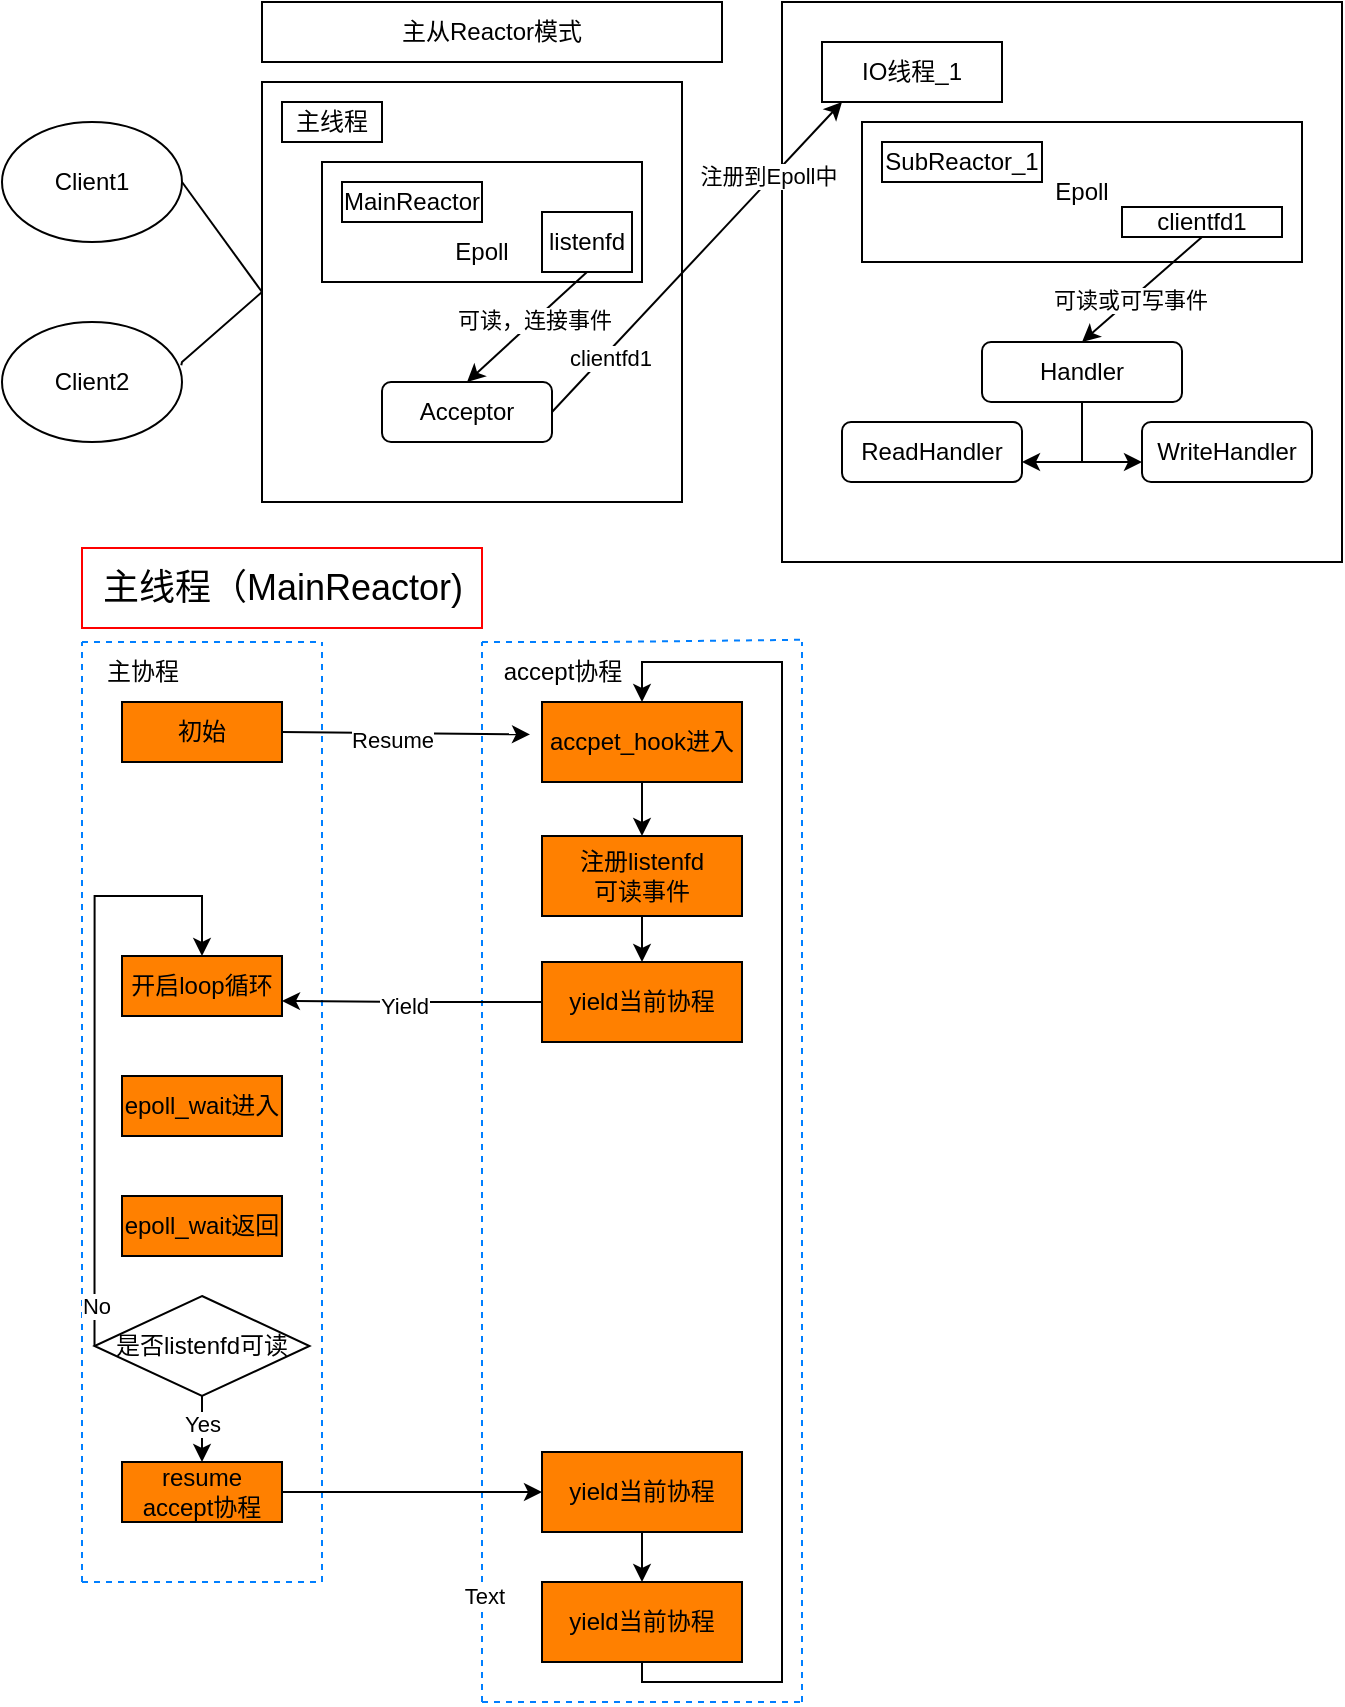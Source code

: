 <mxfile version="21.7.5" type="github">
  <diagram name="Page-1" id="74e2e168-ea6b-b213-b513-2b3c1d86103e">
    <mxGraphModel dx="624" dy="1433" grid="1" gridSize="10" guides="1" tooltips="1" connect="1" arrows="1" fold="1" page="1" pageScale="1" pageWidth="1100" pageHeight="850" background="none" math="0" shadow="0">
      <root>
        <mxCell id="0" />
        <mxCell id="1" parent="0" />
        <mxCell id="3p74Ai3e4aje1u9l1uDw-1" value="Client1" style="ellipse;whiteSpace=wrap;html=1;" parent="1" vertex="1">
          <mxGeometry x="40" y="20" width="90" height="60" as="geometry" />
        </mxCell>
        <mxCell id="3p74Ai3e4aje1u9l1uDw-2" value="Client2" style="ellipse;whiteSpace=wrap;html=1;" parent="1" vertex="1">
          <mxGeometry x="40" y="120" width="90" height="60" as="geometry" />
        </mxCell>
        <mxCell id="3p74Ai3e4aje1u9l1uDw-3" value="" style="whiteSpace=wrap;html=1;aspect=fixed;" parent="1" vertex="1">
          <mxGeometry x="170" width="210" height="210" as="geometry" />
        </mxCell>
        <mxCell id="3p74Ai3e4aje1u9l1uDw-7" value="" style="endArrow=none;html=1;rounded=0;entryX=1;entryY=0.5;entryDx=0;entryDy=0;exitX=0;exitY=0.5;exitDx=0;exitDy=0;" parent="1" source="3p74Ai3e4aje1u9l1uDw-3" target="3p74Ai3e4aje1u9l1uDw-1" edge="1">
          <mxGeometry width="50" height="50" relative="1" as="geometry">
            <mxPoint x="200" y="240" as="sourcePoint" />
            <mxPoint x="250" y="190" as="targetPoint" />
          </mxGeometry>
        </mxCell>
        <mxCell id="3p74Ai3e4aje1u9l1uDw-9" value="" style="endArrow=none;html=1;rounded=0;entryX=0;entryY=0.5;entryDx=0;entryDy=0;exitX=0.996;exitY=0.36;exitDx=0;exitDy=0;exitPerimeter=0;" parent="1" source="3p74Ai3e4aje1u9l1uDw-2" target="3p74Ai3e4aje1u9l1uDw-3" edge="1">
          <mxGeometry width="50" height="50" relative="1" as="geometry">
            <mxPoint x="200" y="240" as="sourcePoint" />
            <mxPoint x="250" y="190" as="targetPoint" />
            <Array as="points">
              <mxPoint x="130" y="140" />
            </Array>
          </mxGeometry>
        </mxCell>
        <mxCell id="3p74Ai3e4aje1u9l1uDw-10" value="主线程" style="rounded=0;whiteSpace=wrap;html=1;" parent="1" vertex="1">
          <mxGeometry x="180" y="10" width="50" height="20" as="geometry" />
        </mxCell>
        <mxCell id="3p74Ai3e4aje1u9l1uDw-14" value="&lt;br&gt;&lt;br&gt;Epoll" style="rounded=0;whiteSpace=wrap;html=1;" parent="1" vertex="1">
          <mxGeometry x="200" y="40" width="160" height="60" as="geometry" />
        </mxCell>
        <mxCell id="3p74Ai3e4aje1u9l1uDw-15" value="MainReactor" style="rounded=0;whiteSpace=wrap;html=1;" parent="1" vertex="1">
          <mxGeometry x="210" y="50" width="70" height="20" as="geometry" />
        </mxCell>
        <mxCell id="3p74Ai3e4aje1u9l1uDw-16" value="listenfd" style="rounded=0;whiteSpace=wrap;html=1;direction=south;" parent="1" vertex="1">
          <mxGeometry x="310" y="65" width="45" height="30" as="geometry" />
        </mxCell>
        <mxCell id="3p74Ai3e4aje1u9l1uDw-17" value="Acceptor" style="rounded=1;whiteSpace=wrap;html=1;" parent="1" vertex="1">
          <mxGeometry x="230" y="150" width="85" height="30" as="geometry" />
        </mxCell>
        <mxCell id="3p74Ai3e4aje1u9l1uDw-18" value="" style="endArrow=classic;html=1;rounded=0;exitX=1;exitY=0.5;exitDx=0;exitDy=0;entryX=0.5;entryY=0;entryDx=0;entryDy=0;" parent="1" source="3p74Ai3e4aje1u9l1uDw-16" target="3p74Ai3e4aje1u9l1uDw-17" edge="1">
          <mxGeometry width="50" height="50" relative="1" as="geometry">
            <mxPoint x="200" y="60" as="sourcePoint" />
            <mxPoint x="250" y="10" as="targetPoint" />
          </mxGeometry>
        </mxCell>
        <mxCell id="3p74Ai3e4aje1u9l1uDw-19" value="可读，连接事件" style="edgeLabel;html=1;align=center;verticalAlign=middle;resizable=0;points=[];" parent="3p74Ai3e4aje1u9l1uDw-18" vertex="1" connectable="0">
          <mxGeometry x="-0.11" y="-1" relative="1" as="geometry">
            <mxPoint as="offset" />
          </mxGeometry>
        </mxCell>
        <mxCell id="3p74Ai3e4aje1u9l1uDw-20" value="" style="whiteSpace=wrap;html=1;aspect=fixed;" parent="1" vertex="1">
          <mxGeometry x="430" y="-40" width="280" height="280" as="geometry" />
        </mxCell>
        <mxCell id="3p74Ai3e4aje1u9l1uDw-21" value="IO线程_1" style="rounded=0;whiteSpace=wrap;html=1;" parent="1" vertex="1">
          <mxGeometry x="450" y="-20" width="90" height="30" as="geometry" />
        </mxCell>
        <mxCell id="3p74Ai3e4aje1u9l1uDw-22" value="Epoll" style="rounded=0;whiteSpace=wrap;html=1;" parent="1" vertex="1">
          <mxGeometry x="470" y="20" width="220" height="70" as="geometry" />
        </mxCell>
        <mxCell id="3p74Ai3e4aje1u9l1uDw-24" value="SubReactor_1" style="rounded=0;whiteSpace=wrap;html=1;" parent="1" vertex="1">
          <mxGeometry x="480" y="30" width="80" height="20" as="geometry" />
        </mxCell>
        <mxCell id="3p74Ai3e4aje1u9l1uDw-25" value="clientfd1" style="rounded=0;whiteSpace=wrap;html=1;" parent="1" vertex="1">
          <mxGeometry x="600" y="62.5" width="80" height="15" as="geometry" />
        </mxCell>
        <mxCell id="3p74Ai3e4aje1u9l1uDw-28" value="" style="endArrow=classic;html=1;rounded=0;exitX=1;exitY=0.5;exitDx=0;exitDy=0;" parent="1" source="3p74Ai3e4aje1u9l1uDw-17" edge="1">
          <mxGeometry width="50" height="50" relative="1" as="geometry">
            <mxPoint x="410" y="60" as="sourcePoint" />
            <mxPoint x="460" y="10" as="targetPoint" />
          </mxGeometry>
        </mxCell>
        <mxCell id="3p74Ai3e4aje1u9l1uDw-30" value="注册到Epoll中" style="edgeLabel;html=1;align=center;verticalAlign=middle;resizable=0;points=[];" parent="3p74Ai3e4aje1u9l1uDw-28" vertex="1" connectable="0">
          <mxGeometry x="0.503" y="2" relative="1" as="geometry">
            <mxPoint as="offset" />
          </mxGeometry>
        </mxCell>
        <mxCell id="3p74Ai3e4aje1u9l1uDw-32" value="clientfd1" style="edgeLabel;html=1;align=center;verticalAlign=middle;resizable=0;points=[];" parent="3p74Ai3e4aje1u9l1uDw-28" vertex="1" connectable="0">
          <mxGeometry x="-0.618" y="-2" relative="1" as="geometry">
            <mxPoint y="1" as="offset" />
          </mxGeometry>
        </mxCell>
        <mxCell id="3p74Ai3e4aje1u9l1uDw-34" value="ReadHandler" style="rounded=1;whiteSpace=wrap;html=1;" parent="1" vertex="1">
          <mxGeometry x="460" y="170" width="90" height="30" as="geometry" />
        </mxCell>
        <mxCell id="3p74Ai3e4aje1u9l1uDw-35" value="Handler" style="rounded=1;whiteSpace=wrap;html=1;" parent="1" vertex="1">
          <mxGeometry x="530" y="130" width="100" height="30" as="geometry" />
        </mxCell>
        <mxCell id="3p74Ai3e4aje1u9l1uDw-36" value="WriteHandler" style="rounded=1;whiteSpace=wrap;html=1;" parent="1" vertex="1">
          <mxGeometry x="610" y="170" width="85" height="30" as="geometry" />
        </mxCell>
        <mxCell id="3p74Ai3e4aje1u9l1uDw-37" value="" style="endArrow=none;html=1;rounded=0;" parent="1" edge="1">
          <mxGeometry width="50" height="50" relative="1" as="geometry">
            <mxPoint x="580" y="190" as="sourcePoint" />
            <mxPoint x="580" y="190" as="targetPoint" />
            <Array as="points">
              <mxPoint x="580" y="160" />
            </Array>
          </mxGeometry>
        </mxCell>
        <mxCell id="3p74Ai3e4aje1u9l1uDw-39" value="" style="endArrow=classic;html=1;rounded=0;" parent="1" edge="1">
          <mxGeometry width="50" height="50" relative="1" as="geometry">
            <mxPoint x="580" y="190" as="sourcePoint" />
            <mxPoint x="610" y="190" as="targetPoint" />
          </mxGeometry>
        </mxCell>
        <mxCell id="3p74Ai3e4aje1u9l1uDw-43" value="" style="endArrow=classic;html=1;rounded=0;" parent="1" edge="1">
          <mxGeometry width="50" height="50" relative="1" as="geometry">
            <mxPoint x="580" y="190" as="sourcePoint" />
            <mxPoint x="550" y="190" as="targetPoint" />
            <Array as="points">
              <mxPoint x="570" y="190" />
            </Array>
          </mxGeometry>
        </mxCell>
        <mxCell id="3p74Ai3e4aje1u9l1uDw-48" value="" style="endArrow=classic;html=1;rounded=0;exitX=0.5;exitY=1;exitDx=0;exitDy=0;entryX=0.5;entryY=0;entryDx=0;entryDy=0;" parent="1" source="3p74Ai3e4aje1u9l1uDw-25" target="3p74Ai3e4aje1u9l1uDw-35" edge="1">
          <mxGeometry width="50" height="50" relative="1" as="geometry">
            <mxPoint x="550" y="240" as="sourcePoint" />
            <mxPoint x="600" y="190" as="targetPoint" />
          </mxGeometry>
        </mxCell>
        <mxCell id="3p74Ai3e4aje1u9l1uDw-49" value="可读或可写事件" style="edgeLabel;html=1;align=center;verticalAlign=middle;resizable=0;points=[];" parent="3p74Ai3e4aje1u9l1uDw-48" vertex="1" connectable="0">
          <mxGeometry x="0.207" relative="1" as="geometry">
            <mxPoint as="offset" />
          </mxGeometry>
        </mxCell>
        <mxCell id="3p74Ai3e4aje1u9l1uDw-50" value="主从Reactor模式" style="rounded=0;whiteSpace=wrap;html=1;" parent="1" vertex="1">
          <mxGeometry x="170" y="-40" width="230" height="30" as="geometry" />
        </mxCell>
        <mxCell id="hV0E72UmeSZ-ktSTm6pV-4" value="" style="endArrow=none;dashed=1;html=1;rounded=0;strokeColor=#007FFF;" edge="1" parent="1">
          <mxGeometry width="50" height="50" relative="1" as="geometry">
            <mxPoint x="80" y="750" as="sourcePoint" />
            <mxPoint x="80" y="280" as="targetPoint" />
          </mxGeometry>
        </mxCell>
        <mxCell id="hV0E72UmeSZ-ktSTm6pV-5" value="" style="endArrow=none;dashed=1;html=1;rounded=0;strokeColor=#007FFF;" edge="1" parent="1">
          <mxGeometry width="50" height="50" relative="1" as="geometry">
            <mxPoint x="80" y="750" as="sourcePoint" />
            <mxPoint x="200" y="750" as="targetPoint" />
          </mxGeometry>
        </mxCell>
        <mxCell id="hV0E72UmeSZ-ktSTm6pV-6" value="" style="endArrow=none;dashed=1;html=1;rounded=0;fillColor=#00FFFF;strokeColor=#007FFF;" edge="1" parent="1">
          <mxGeometry width="50" height="50" relative="1" as="geometry">
            <mxPoint x="200" y="750" as="sourcePoint" />
            <mxPoint x="200" y="280" as="targetPoint" />
          </mxGeometry>
        </mxCell>
        <mxCell id="hV0E72UmeSZ-ktSTm6pV-7" value="" style="endArrow=none;dashed=1;html=1;rounded=0;strokeColor=#007FFF;" edge="1" parent="1">
          <mxGeometry width="50" height="50" relative="1" as="geometry">
            <mxPoint x="80" y="280" as="sourcePoint" />
            <mxPoint x="200" y="280" as="targetPoint" />
            <Array as="points">
              <mxPoint x="140" y="280" />
            </Array>
          </mxGeometry>
        </mxCell>
        <mxCell id="hV0E72UmeSZ-ktSTm6pV-16" value="" style="endArrow=none;dashed=1;html=1;rounded=0;strokeColor=#007FFF;" edge="1" parent="1">
          <mxGeometry width="50" height="50" relative="1" as="geometry">
            <mxPoint x="280" y="810" as="sourcePoint" />
            <mxPoint x="280" y="280" as="targetPoint" />
          </mxGeometry>
        </mxCell>
        <mxCell id="hV0E72UmeSZ-ktSTm6pV-62" value="Text" style="edgeLabel;html=1;align=center;verticalAlign=middle;resizable=0;points=[];" vertex="1" connectable="0" parent="hV0E72UmeSZ-ktSTm6pV-16">
          <mxGeometry x="-0.799" y="-1" relative="1" as="geometry">
            <mxPoint as="offset" />
          </mxGeometry>
        </mxCell>
        <mxCell id="hV0E72UmeSZ-ktSTm6pV-18" value="" style="endArrow=none;dashed=1;html=1;rounded=0;fillColor=#00FFFF;strokeColor=#007FFF;" edge="1" parent="1">
          <mxGeometry width="50" height="50" relative="1" as="geometry">
            <mxPoint x="440" y="810" as="sourcePoint" />
            <mxPoint x="440" y="280" as="targetPoint" />
          </mxGeometry>
        </mxCell>
        <mxCell id="hV0E72UmeSZ-ktSTm6pV-19" value="" style="endArrow=none;dashed=1;html=1;rounded=0;strokeColor=#007FFF;entryX=0.039;entryY=0.996;entryDx=0;entryDy=0;entryPerimeter=0;" edge="1" parent="1">
          <mxGeometry width="50" height="50" relative="1" as="geometry">
            <mxPoint x="280" y="280" as="sourcePoint" />
            <mxPoint x="440.92" y="278.88" as="targetPoint" />
            <Array as="points">
              <mxPoint x="340" y="280" />
            </Array>
          </mxGeometry>
        </mxCell>
        <mxCell id="hV0E72UmeSZ-ktSTm6pV-22" value="" style="endArrow=none;dashed=1;html=1;rounded=0;strokeColor=#007FFF;" edge="1" parent="1">
          <mxGeometry width="50" height="50" relative="1" as="geometry">
            <mxPoint x="280" y="810" as="sourcePoint" />
            <mxPoint x="440" y="810" as="targetPoint" />
          </mxGeometry>
        </mxCell>
        <mxCell id="hV0E72UmeSZ-ktSTm6pV-26" value="主协程" style="text;html=1;align=center;verticalAlign=middle;resizable=0;points=[];autosize=1;strokeColor=none;fillColor=none;" vertex="1" parent="1">
          <mxGeometry x="80" y="280" width="60" height="30" as="geometry" />
        </mxCell>
        <mxCell id="hV0E72UmeSZ-ktSTm6pV-28" value="初始" style="rounded=0;whiteSpace=wrap;html=1;fillColor=#FF8000;" vertex="1" parent="1">
          <mxGeometry x="100" y="310" width="80" height="30" as="geometry" />
        </mxCell>
        <mxCell id="hV0E72UmeSZ-ktSTm6pV-32" value="" style="endArrow=classic;html=1;rounded=0;exitX=1;exitY=0.5;exitDx=0;exitDy=0;entryX=-0.06;entryY=0.405;entryDx=0;entryDy=0;entryPerimeter=0;" edge="1" parent="1" source="hV0E72UmeSZ-ktSTm6pV-28" target="hV0E72UmeSZ-ktSTm6pV-35">
          <mxGeometry width="50" height="50" relative="1" as="geometry">
            <mxPoint x="300" y="430" as="sourcePoint" />
            <mxPoint x="320" y="325" as="targetPoint" />
          </mxGeometry>
        </mxCell>
        <mxCell id="hV0E72UmeSZ-ktSTm6pV-46" value="Resume" style="edgeLabel;html=1;align=center;verticalAlign=middle;resizable=0;points=[];strokeColor=#FF0000;" vertex="1" connectable="0" parent="hV0E72UmeSZ-ktSTm6pV-32">
          <mxGeometry x="-0.116" y="-3" relative="1" as="geometry">
            <mxPoint as="offset" />
          </mxGeometry>
        </mxCell>
        <mxCell id="hV0E72UmeSZ-ktSTm6pV-43" style="edgeStyle=orthogonalEdgeStyle;rounded=0;orthogonalLoop=1;jettySize=auto;html=1;exitX=0.5;exitY=1;exitDx=0;exitDy=0;entryX=0.5;entryY=0;entryDx=0;entryDy=0;" edge="1" parent="1" source="hV0E72UmeSZ-ktSTm6pV-35" target="hV0E72UmeSZ-ktSTm6pV-42">
          <mxGeometry relative="1" as="geometry" />
        </mxCell>
        <mxCell id="hV0E72UmeSZ-ktSTm6pV-35" value="accpet_hook进入" style="whiteSpace=wrap;html=1;fillColor=#FF8000;" vertex="1" parent="1">
          <mxGeometry x="310" y="310" width="100" height="40" as="geometry" />
        </mxCell>
        <mxCell id="hV0E72UmeSZ-ktSTm6pV-37" value="accept协程" style="text;html=1;align=center;verticalAlign=middle;resizable=0;points=[];autosize=1;strokeColor=none;fillColor=none;" vertex="1" parent="1">
          <mxGeometry x="280" y="280" width="80" height="30" as="geometry" />
        </mxCell>
        <mxCell id="hV0E72UmeSZ-ktSTm6pV-45" style="edgeStyle=orthogonalEdgeStyle;rounded=0;orthogonalLoop=1;jettySize=auto;html=1;exitX=0.5;exitY=1;exitDx=0;exitDy=0;entryX=0.5;entryY=0;entryDx=0;entryDy=0;" edge="1" parent="1" source="hV0E72UmeSZ-ktSTm6pV-42" target="hV0E72UmeSZ-ktSTm6pV-44">
          <mxGeometry relative="1" as="geometry" />
        </mxCell>
        <mxCell id="hV0E72UmeSZ-ktSTm6pV-42" value="注册listenfd&lt;br&gt;可读事件" style="whiteSpace=wrap;html=1;fillColor=#FF8000;" vertex="1" parent="1">
          <mxGeometry x="310" y="377" width="100" height="40" as="geometry" />
        </mxCell>
        <mxCell id="hV0E72UmeSZ-ktSTm6pV-57" style="edgeStyle=orthogonalEdgeStyle;rounded=0;orthogonalLoop=1;jettySize=auto;html=1;entryX=1;entryY=0.75;entryDx=0;entryDy=0;" edge="1" parent="1" source="hV0E72UmeSZ-ktSTm6pV-44" target="hV0E72UmeSZ-ktSTm6pV-48">
          <mxGeometry relative="1" as="geometry" />
        </mxCell>
        <mxCell id="hV0E72UmeSZ-ktSTm6pV-58" value="Yield" style="edgeLabel;html=1;align=center;verticalAlign=middle;resizable=0;points=[];" vertex="1" connectable="0" parent="hV0E72UmeSZ-ktSTm6pV-57">
          <mxGeometry x="0.081" y="2" relative="1" as="geometry">
            <mxPoint x="1" as="offset" />
          </mxGeometry>
        </mxCell>
        <mxCell id="hV0E72UmeSZ-ktSTm6pV-44" value="yield当前协程" style="whiteSpace=wrap;html=1;fillColor=#FF8000;" vertex="1" parent="1">
          <mxGeometry x="310" y="440" width="100" height="40" as="geometry" />
        </mxCell>
        <mxCell id="hV0E72UmeSZ-ktSTm6pV-48" value="开启loop循环" style="rounded=0;whiteSpace=wrap;html=1;fillColor=#FF8000;" vertex="1" parent="1">
          <mxGeometry x="100" y="437" width="80" height="30" as="geometry" />
        </mxCell>
        <mxCell id="hV0E72UmeSZ-ktSTm6pV-49" value="epoll_wait进入" style="rounded=0;whiteSpace=wrap;html=1;fillColor=#FF8000;" vertex="1" parent="1">
          <mxGeometry x="100" y="497" width="80" height="30" as="geometry" />
        </mxCell>
        <mxCell id="hV0E72UmeSZ-ktSTm6pV-50" value="epoll_wait返回" style="rounded=0;whiteSpace=wrap;html=1;fillColor=#FF8000;" vertex="1" parent="1">
          <mxGeometry x="100" y="557" width="80" height="30" as="geometry" />
        </mxCell>
        <mxCell id="hV0E72UmeSZ-ktSTm6pV-55" style="edgeStyle=orthogonalEdgeStyle;rounded=0;orthogonalLoop=1;jettySize=auto;html=1;exitX=0;exitY=0.5;exitDx=0;exitDy=0;entryX=0.5;entryY=0;entryDx=0;entryDy=0;" edge="1" parent="1" source="hV0E72UmeSZ-ktSTm6pV-52" target="hV0E72UmeSZ-ktSTm6pV-48">
          <mxGeometry relative="1" as="geometry">
            <mxPoint x="38.1" y="589" as="sourcePoint" />
            <mxPoint x="91.85" y="394" as="targetPoint" />
            <Array as="points">
              <mxPoint x="86" y="407" />
              <mxPoint x="140" y="407" />
            </Array>
          </mxGeometry>
        </mxCell>
        <mxCell id="hV0E72UmeSZ-ktSTm6pV-59" value="No" style="edgeLabel;html=1;align=center;verticalAlign=middle;resizable=0;points=[];" vertex="1" connectable="0" parent="hV0E72UmeSZ-ktSTm6pV-55">
          <mxGeometry x="-0.869" relative="1" as="geometry">
            <mxPoint as="offset" />
          </mxGeometry>
        </mxCell>
        <mxCell id="hV0E72UmeSZ-ktSTm6pV-60" style="edgeStyle=orthogonalEdgeStyle;rounded=0;orthogonalLoop=1;jettySize=auto;html=1;exitX=0.5;exitY=1;exitDx=0;exitDy=0;entryX=0.5;entryY=0;entryDx=0;entryDy=0;" edge="1" parent="1" source="hV0E72UmeSZ-ktSTm6pV-52" target="hV0E72UmeSZ-ktSTm6pV-54">
          <mxGeometry relative="1" as="geometry" />
        </mxCell>
        <mxCell id="hV0E72UmeSZ-ktSTm6pV-61" value="Yes" style="edgeLabel;html=1;align=center;verticalAlign=middle;resizable=0;points=[];" vertex="1" connectable="0" parent="hV0E72UmeSZ-ktSTm6pV-60">
          <mxGeometry x="-0.147" relative="1" as="geometry">
            <mxPoint as="offset" />
          </mxGeometry>
        </mxCell>
        <mxCell id="hV0E72UmeSZ-ktSTm6pV-52" value="是否listenfd可读" style="rhombus;whiteSpace=wrap;html=1;" vertex="1" parent="1">
          <mxGeometry x="86.25" y="607" width="107.5" height="50" as="geometry" />
        </mxCell>
        <mxCell id="hV0E72UmeSZ-ktSTm6pV-65" style="edgeStyle=orthogonalEdgeStyle;rounded=0;orthogonalLoop=1;jettySize=auto;html=1;exitX=1;exitY=0.5;exitDx=0;exitDy=0;entryX=0;entryY=0.5;entryDx=0;entryDy=0;" edge="1" parent="1" source="hV0E72UmeSZ-ktSTm6pV-54" target="hV0E72UmeSZ-ktSTm6pV-63">
          <mxGeometry relative="1" as="geometry">
            <mxPoint x="300" y="705" as="targetPoint" />
          </mxGeometry>
        </mxCell>
        <mxCell id="hV0E72UmeSZ-ktSTm6pV-54" value="resume&lt;br&gt;accept协程" style="rounded=0;whiteSpace=wrap;html=1;fillColor=#FF8000;" vertex="1" parent="1">
          <mxGeometry x="100" y="690" width="80" height="30" as="geometry" />
        </mxCell>
        <mxCell id="hV0E72UmeSZ-ktSTm6pV-69" style="edgeStyle=orthogonalEdgeStyle;rounded=0;orthogonalLoop=1;jettySize=auto;html=1;exitX=0.5;exitY=1;exitDx=0;exitDy=0;entryX=0.5;entryY=0;entryDx=0;entryDy=0;" edge="1" parent="1" source="hV0E72UmeSZ-ktSTm6pV-63" target="hV0E72UmeSZ-ktSTm6pV-64">
          <mxGeometry relative="1" as="geometry" />
        </mxCell>
        <mxCell id="hV0E72UmeSZ-ktSTm6pV-63" value="yield当前协程" style="whiteSpace=wrap;html=1;fillColor=#FF8000;" vertex="1" parent="1">
          <mxGeometry x="310" y="685" width="100" height="40" as="geometry" />
        </mxCell>
        <mxCell id="hV0E72UmeSZ-ktSTm6pV-70" style="edgeStyle=orthogonalEdgeStyle;rounded=0;orthogonalLoop=1;jettySize=auto;html=1;exitX=0.5;exitY=1;exitDx=0;exitDy=0;entryX=0.5;entryY=0;entryDx=0;entryDy=0;" edge="1" parent="1" source="hV0E72UmeSZ-ktSTm6pV-64" target="hV0E72UmeSZ-ktSTm6pV-35">
          <mxGeometry relative="1" as="geometry">
            <mxPoint x="430" y="300" as="targetPoint" />
            <Array as="points">
              <mxPoint x="360" y="800" />
              <mxPoint x="430" y="800" />
              <mxPoint x="430" y="290" />
              <mxPoint x="360" y="290" />
            </Array>
          </mxGeometry>
        </mxCell>
        <mxCell id="hV0E72UmeSZ-ktSTm6pV-64" value="yield当前协程" style="whiteSpace=wrap;html=1;fillColor=#FF8000;" vertex="1" parent="1">
          <mxGeometry x="310" y="750" width="100" height="40" as="geometry" />
        </mxCell>
        <mxCell id="hV0E72UmeSZ-ktSTm6pV-77" value="&lt;font style=&quot;font-size: 18px;&quot;&gt;主线程（MainReactor)&lt;/font&gt;" style="text;html=1;align=center;verticalAlign=middle;resizable=0;points=[];autosize=1;strokeColor=#FF0000;fillColor=none;" vertex="1" parent="1">
          <mxGeometry x="80" y="233" width="200" height="40" as="geometry" />
        </mxCell>
      </root>
    </mxGraphModel>
  </diagram>
</mxfile>

